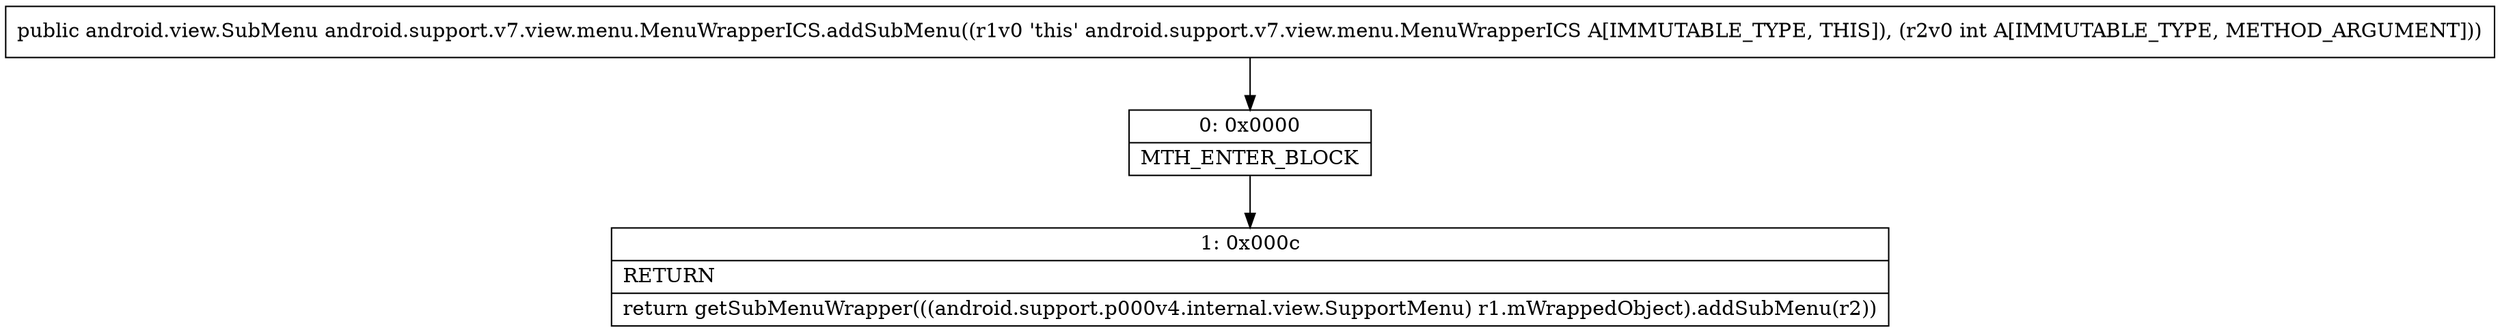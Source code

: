 digraph "CFG forandroid.support.v7.view.menu.MenuWrapperICS.addSubMenu(I)Landroid\/view\/SubMenu;" {
Node_0 [shape=record,label="{0\:\ 0x0000|MTH_ENTER_BLOCK\l}"];
Node_1 [shape=record,label="{1\:\ 0x000c|RETURN\l|return getSubMenuWrapper(((android.support.p000v4.internal.view.SupportMenu) r1.mWrappedObject).addSubMenu(r2))\l}"];
MethodNode[shape=record,label="{public android.view.SubMenu android.support.v7.view.menu.MenuWrapperICS.addSubMenu((r1v0 'this' android.support.v7.view.menu.MenuWrapperICS A[IMMUTABLE_TYPE, THIS]), (r2v0 int A[IMMUTABLE_TYPE, METHOD_ARGUMENT])) }"];
MethodNode -> Node_0;
Node_0 -> Node_1;
}

